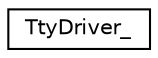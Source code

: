 digraph "Graphical Class Hierarchy"
{
  edge [fontname="Helvetica",fontsize="10",labelfontname="Helvetica",labelfontsize="10"];
  node [fontname="Helvetica",fontsize="10",shape=record];
  rankdir="LR";
  Node0 [label="TtyDriver_",height=0.2,width=0.4,color="black", fillcolor="white", style="filled",URL="$structTtyDriver__.html"];
}
